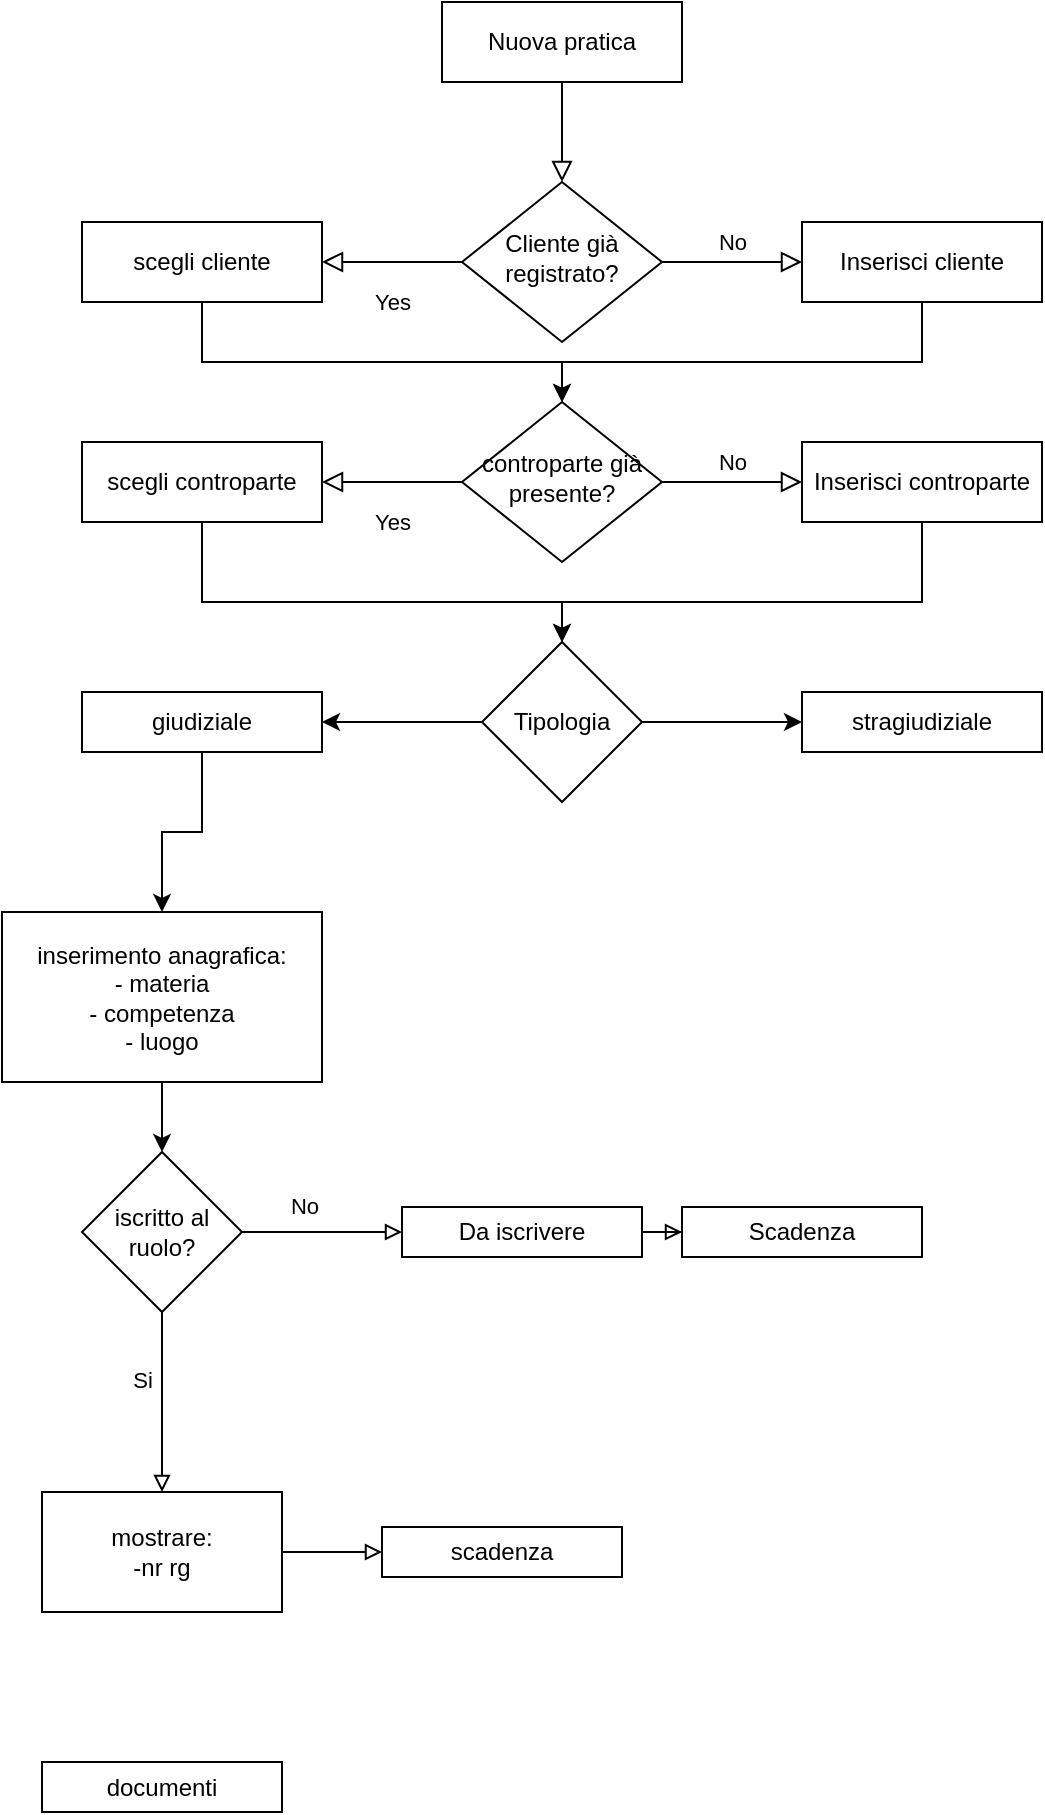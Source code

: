 <mxfile version="14.1.8" type="device"><diagram id="C5RBs43oDa-KdzZeNtuy" name="Page-1"><mxGraphModel dx="1038" dy="652" grid="1" gridSize="10" guides="1" tooltips="1" connect="1" arrows="1" fold="1" page="1" pageScale="1" pageWidth="827" pageHeight="1169" math="0" shadow="0"><root><mxCell id="WIyWlLk6GJQsqaUBKTNV-0"/><mxCell id="WIyWlLk6GJQsqaUBKTNV-1" parent="WIyWlLk6GJQsqaUBKTNV-0"/><mxCell id="WIyWlLk6GJQsqaUBKTNV-2" value="" style="rounded=0;html=1;jettySize=auto;orthogonalLoop=1;fontSize=11;endArrow=block;endFill=0;endSize=8;strokeWidth=1;shadow=0;labelBackgroundColor=none;edgeStyle=orthogonalEdgeStyle;" parent="WIyWlLk6GJQsqaUBKTNV-1" source="WIyWlLk6GJQsqaUBKTNV-3" target="WIyWlLk6GJQsqaUBKTNV-6" edge="1"><mxGeometry relative="1" as="geometry"/></mxCell><mxCell id="WIyWlLk6GJQsqaUBKTNV-3" value="Nuova pratica" style="rounded=1;whiteSpace=wrap;html=1;fontSize=12;glass=0;strokeWidth=1;shadow=0;arcSize=0;" parent="WIyWlLk6GJQsqaUBKTNV-1" vertex="1"><mxGeometry x="360" y="10" width="120" height="40" as="geometry"/></mxCell><mxCell id="WIyWlLk6GJQsqaUBKTNV-5" value="No" style="edgeStyle=orthogonalEdgeStyle;rounded=0;html=1;jettySize=auto;orthogonalLoop=1;fontSize=11;endArrow=block;endFill=0;endSize=8;strokeWidth=1;shadow=0;labelBackgroundColor=none;" parent="WIyWlLk6GJQsqaUBKTNV-1" source="WIyWlLk6GJQsqaUBKTNV-6" target="WIyWlLk6GJQsqaUBKTNV-7" edge="1"><mxGeometry y="10" relative="1" as="geometry"><mxPoint as="offset"/></mxGeometry></mxCell><mxCell id="WIyWlLk6GJQsqaUBKTNV-6" value="Cliente già registrato?" style="rhombus;whiteSpace=wrap;html=1;shadow=0;fontFamily=Helvetica;fontSize=12;align=center;strokeWidth=1;spacing=6;spacingTop=-4;" parent="WIyWlLk6GJQsqaUBKTNV-1" vertex="1"><mxGeometry x="370" y="100" width="100" height="80" as="geometry"/></mxCell><mxCell id="VULwRWqhAuvpgKLgebso-26" style="edgeStyle=orthogonalEdgeStyle;rounded=0;orthogonalLoop=1;jettySize=auto;html=1;entryX=0.5;entryY=0;entryDx=0;entryDy=0;" edge="1" parent="WIyWlLk6GJQsqaUBKTNV-1" source="WIyWlLk6GJQsqaUBKTNV-7" target="VULwRWqhAuvpgKLgebso-13"><mxGeometry relative="1" as="geometry"><Array as="points"><mxPoint x="600" y="190"/><mxPoint x="420" y="190"/></Array></mxGeometry></mxCell><mxCell id="WIyWlLk6GJQsqaUBKTNV-7" value="Inserisci cliente" style="rounded=1;whiteSpace=wrap;html=1;fontSize=12;glass=0;strokeWidth=1;shadow=0;arcSize=0;" parent="WIyWlLk6GJQsqaUBKTNV-1" vertex="1"><mxGeometry x="540" y="120" width="120" height="40" as="geometry"/></mxCell><mxCell id="VULwRWqhAuvpgKLgebso-27" style="edgeStyle=orthogonalEdgeStyle;rounded=0;orthogonalLoop=1;jettySize=auto;html=1;entryX=0.5;entryY=0;entryDx=0;entryDy=0;" edge="1" parent="WIyWlLk6GJQsqaUBKTNV-1" source="VULwRWqhAuvpgKLgebso-0" target="VULwRWqhAuvpgKLgebso-13"><mxGeometry relative="1" as="geometry"><Array as="points"><mxPoint x="240" y="190"/><mxPoint x="420" y="190"/></Array></mxGeometry></mxCell><mxCell id="VULwRWqhAuvpgKLgebso-0" value="scegli cliente" style="rounded=1;whiteSpace=wrap;html=1;fontSize=12;glass=0;strokeWidth=1;shadow=0;arcSize=0;" vertex="1" parent="WIyWlLk6GJQsqaUBKTNV-1"><mxGeometry x="180" y="120" width="120" height="40" as="geometry"/></mxCell><mxCell id="VULwRWqhAuvpgKLgebso-1" value="Yes" style="rounded=0;html=1;jettySize=auto;orthogonalLoop=1;fontSize=11;endArrow=block;endFill=0;endSize=8;strokeWidth=1;shadow=0;labelBackgroundColor=none;edgeStyle=orthogonalEdgeStyle;" edge="1" parent="WIyWlLk6GJQsqaUBKTNV-1" source="WIyWlLk6GJQsqaUBKTNV-6" target="VULwRWqhAuvpgKLgebso-0"><mxGeometry y="20" relative="1" as="geometry"><mxPoint as="offset"/><mxPoint x="370" y="140" as="sourcePoint"/><mxPoint x="80" y="440" as="targetPoint"/></mxGeometry></mxCell><mxCell id="VULwRWqhAuvpgKLgebso-12" value="No" style="edgeStyle=orthogonalEdgeStyle;rounded=0;html=1;jettySize=auto;orthogonalLoop=1;fontSize=11;endArrow=block;endFill=0;endSize=8;strokeWidth=1;shadow=0;labelBackgroundColor=none;" edge="1" parent="WIyWlLk6GJQsqaUBKTNV-1" source="VULwRWqhAuvpgKLgebso-13" target="VULwRWqhAuvpgKLgebso-15"><mxGeometry y="10" relative="1" as="geometry"><mxPoint as="offset"/></mxGeometry></mxCell><mxCell id="VULwRWqhAuvpgKLgebso-13" value="controparte già presente?" style="rhombus;whiteSpace=wrap;html=1;shadow=0;fontFamily=Helvetica;fontSize=12;align=center;strokeWidth=1;spacing=6;spacingTop=-4;" vertex="1" parent="WIyWlLk6GJQsqaUBKTNV-1"><mxGeometry x="370" y="210" width="100" height="80" as="geometry"/></mxCell><mxCell id="VULwRWqhAuvpgKLgebso-20" value="" style="edgeStyle=orthogonalEdgeStyle;rounded=0;orthogonalLoop=1;jettySize=auto;html=1;" edge="1" parent="WIyWlLk6GJQsqaUBKTNV-1" source="VULwRWqhAuvpgKLgebso-15" target="VULwRWqhAuvpgKLgebso-19"><mxGeometry relative="1" as="geometry"><Array as="points"><mxPoint x="600" y="310"/><mxPoint x="420" y="310"/></Array></mxGeometry></mxCell><mxCell id="VULwRWqhAuvpgKLgebso-15" value="Inserisci controparte" style="rounded=1;whiteSpace=wrap;html=1;fontSize=12;glass=0;strokeWidth=1;shadow=0;arcSize=0;" vertex="1" parent="WIyWlLk6GJQsqaUBKTNV-1"><mxGeometry x="540" y="230" width="120" height="40" as="geometry"/></mxCell><mxCell id="VULwRWqhAuvpgKLgebso-21" style="edgeStyle=orthogonalEdgeStyle;rounded=0;orthogonalLoop=1;jettySize=auto;html=1;entryX=0.5;entryY=0;entryDx=0;entryDy=0;" edge="1" parent="WIyWlLk6GJQsqaUBKTNV-1" source="VULwRWqhAuvpgKLgebso-17" target="VULwRWqhAuvpgKLgebso-19"><mxGeometry relative="1" as="geometry"><Array as="points"><mxPoint x="240" y="310"/><mxPoint x="420" y="310"/></Array></mxGeometry></mxCell><mxCell id="VULwRWqhAuvpgKLgebso-17" value="scegli controparte" style="rounded=1;whiteSpace=wrap;html=1;fontSize=12;glass=0;strokeWidth=1;shadow=0;arcSize=0;" vertex="1" parent="WIyWlLk6GJQsqaUBKTNV-1"><mxGeometry x="180" y="230" width="120" height="40" as="geometry"/></mxCell><mxCell id="VULwRWqhAuvpgKLgebso-18" value="Yes" style="rounded=0;html=1;jettySize=auto;orthogonalLoop=1;fontSize=11;endArrow=block;endFill=0;endSize=8;strokeWidth=1;shadow=0;labelBackgroundColor=none;edgeStyle=orthogonalEdgeStyle;" edge="1" parent="WIyWlLk6GJQsqaUBKTNV-1" source="VULwRWqhAuvpgKLgebso-13" target="VULwRWqhAuvpgKLgebso-17"><mxGeometry y="20" relative="1" as="geometry"><mxPoint as="offset"/><mxPoint x="370" y="250" as="sourcePoint"/><mxPoint x="80" y="550" as="targetPoint"/></mxGeometry></mxCell><mxCell id="VULwRWqhAuvpgKLgebso-23" value="" style="edgeStyle=orthogonalEdgeStyle;rounded=0;orthogonalLoop=1;jettySize=auto;html=1;" edge="1" parent="WIyWlLk6GJQsqaUBKTNV-1" source="VULwRWqhAuvpgKLgebso-19" target="VULwRWqhAuvpgKLgebso-22"><mxGeometry relative="1" as="geometry"/></mxCell><mxCell id="VULwRWqhAuvpgKLgebso-25" value="" style="edgeStyle=orthogonalEdgeStyle;rounded=0;orthogonalLoop=1;jettySize=auto;html=1;" edge="1" parent="WIyWlLk6GJQsqaUBKTNV-1" source="VULwRWqhAuvpgKLgebso-19" target="VULwRWqhAuvpgKLgebso-24"><mxGeometry relative="1" as="geometry"/></mxCell><mxCell id="VULwRWqhAuvpgKLgebso-19" value="Tipologia" style="rhombus;whiteSpace=wrap;html=1;rounded=1;shadow=0;strokeWidth=1;glass=0;arcSize=0;" vertex="1" parent="WIyWlLk6GJQsqaUBKTNV-1"><mxGeometry x="380" y="330" width="80" height="80" as="geometry"/></mxCell><mxCell id="VULwRWqhAuvpgKLgebso-30" value="" style="edgeStyle=orthogonalEdgeStyle;rounded=0;orthogonalLoop=1;jettySize=auto;html=1;" edge="1" parent="WIyWlLk6GJQsqaUBKTNV-1" source="VULwRWqhAuvpgKLgebso-22" target="VULwRWqhAuvpgKLgebso-29"><mxGeometry relative="1" as="geometry"/></mxCell><mxCell id="VULwRWqhAuvpgKLgebso-22" value="giudiziale" style="whiteSpace=wrap;html=1;rounded=1;shadow=0;strokeWidth=1;glass=0;arcSize=0;" vertex="1" parent="WIyWlLk6GJQsqaUBKTNV-1"><mxGeometry x="180" y="355" width="120" height="30" as="geometry"/></mxCell><mxCell id="VULwRWqhAuvpgKLgebso-24" value="stragiudiziale" style="whiteSpace=wrap;html=1;rounded=1;shadow=0;strokeWidth=1;glass=0;arcSize=0;" vertex="1" parent="WIyWlLk6GJQsqaUBKTNV-1"><mxGeometry x="540" y="355" width="120" height="30" as="geometry"/></mxCell><mxCell id="VULwRWqhAuvpgKLgebso-32" value="" style="edgeStyle=orthogonalEdgeStyle;rounded=0;orthogonalLoop=1;jettySize=auto;html=1;" edge="1" parent="WIyWlLk6GJQsqaUBKTNV-1" source="VULwRWqhAuvpgKLgebso-29" target="VULwRWqhAuvpgKLgebso-31"><mxGeometry relative="1" as="geometry"/></mxCell><mxCell id="VULwRWqhAuvpgKLgebso-29" value="inserimento anagrafica:&lt;br&gt;- materia&lt;br&gt;- competenza&lt;br&gt;- luogo" style="whiteSpace=wrap;html=1;rounded=1;shadow=0;strokeWidth=1;glass=0;arcSize=0;" vertex="1" parent="WIyWlLk6GJQsqaUBKTNV-1"><mxGeometry x="140" y="465" width="160" height="85" as="geometry"/></mxCell><mxCell id="VULwRWqhAuvpgKLgebso-35" style="edgeStyle=orthogonalEdgeStyle;rounded=0;orthogonalLoop=1;jettySize=auto;html=1;entryX=0;entryY=0.5;entryDx=0;entryDy=0;endArrow=block;endFill=0;" edge="1" parent="WIyWlLk6GJQsqaUBKTNV-1" source="VULwRWqhAuvpgKLgebso-31" target="VULwRWqhAuvpgKLgebso-33"><mxGeometry relative="1" as="geometry"/></mxCell><mxCell id="VULwRWqhAuvpgKLgebso-39" value="No" style="edgeLabel;html=1;align=center;verticalAlign=bottom;resizable=0;points=[];" vertex="1" connectable="0" parent="VULwRWqhAuvpgKLgebso-35"><mxGeometry x="-0.227" y="-3" relative="1" as="geometry"><mxPoint y="-8" as="offset"/></mxGeometry></mxCell><mxCell id="VULwRWqhAuvpgKLgebso-42" value="" style="edgeStyle=orthogonalEdgeStyle;rounded=0;orthogonalLoop=1;jettySize=auto;html=1;endArrow=block;endFill=0;" edge="1" parent="WIyWlLk6GJQsqaUBKTNV-1" source="VULwRWqhAuvpgKLgebso-31" target="VULwRWqhAuvpgKLgebso-41"><mxGeometry relative="1" as="geometry"/></mxCell><mxCell id="VULwRWqhAuvpgKLgebso-43" value="Si" style="edgeLabel;html=1;align=center;verticalAlign=middle;resizable=0;points=[];" vertex="1" connectable="0" parent="VULwRWqhAuvpgKLgebso-42"><mxGeometry x="-0.253" relative="1" as="geometry"><mxPoint x="-10" as="offset"/></mxGeometry></mxCell><mxCell id="VULwRWqhAuvpgKLgebso-31" value="iscritto al ruolo?" style="rhombus;whiteSpace=wrap;html=1;rounded=1;shadow=0;strokeWidth=1;glass=0;arcSize=0;" vertex="1" parent="WIyWlLk6GJQsqaUBKTNV-1"><mxGeometry x="180" y="585" width="80" height="80" as="geometry"/></mxCell><mxCell id="VULwRWqhAuvpgKLgebso-45" value="" style="edgeStyle=orthogonalEdgeStyle;rounded=0;orthogonalLoop=1;jettySize=auto;html=1;endArrow=block;endFill=0;" edge="1" parent="WIyWlLk6GJQsqaUBKTNV-1" source="VULwRWqhAuvpgKLgebso-33" target="VULwRWqhAuvpgKLgebso-44"><mxGeometry relative="1" as="geometry"/></mxCell><mxCell id="VULwRWqhAuvpgKLgebso-33" value="Da iscrivere" style="whiteSpace=wrap;html=1;rounded=1;shadow=0;strokeWidth=1;glass=0;arcSize=0;" vertex="1" parent="WIyWlLk6GJQsqaUBKTNV-1"><mxGeometry x="340" y="612.5" width="120" height="25" as="geometry"/></mxCell><mxCell id="VULwRWqhAuvpgKLgebso-47" value="" style="edgeStyle=orthogonalEdgeStyle;rounded=0;orthogonalLoop=1;jettySize=auto;html=1;endArrow=block;endFill=0;" edge="1" parent="WIyWlLk6GJQsqaUBKTNV-1" source="VULwRWqhAuvpgKLgebso-41" target="VULwRWqhAuvpgKLgebso-46"><mxGeometry relative="1" as="geometry"/></mxCell><mxCell id="VULwRWqhAuvpgKLgebso-41" value="mostrare:&lt;br&gt;-nr rg" style="whiteSpace=wrap;html=1;rounded=1;shadow=0;strokeWidth=1;glass=0;arcSize=0;" vertex="1" parent="WIyWlLk6GJQsqaUBKTNV-1"><mxGeometry x="160" y="755" width="120" height="60" as="geometry"/></mxCell><mxCell id="VULwRWqhAuvpgKLgebso-44" value="Scadenza" style="whiteSpace=wrap;html=1;rounded=1;shadow=0;strokeWidth=1;glass=0;arcSize=0;" vertex="1" parent="WIyWlLk6GJQsqaUBKTNV-1"><mxGeometry x="480" y="612.5" width="120" height="25" as="geometry"/></mxCell><mxCell id="VULwRWqhAuvpgKLgebso-46" value="scadenza" style="whiteSpace=wrap;html=1;rounded=1;shadow=0;strokeWidth=1;glass=0;arcSize=0;" vertex="1" parent="WIyWlLk6GJQsqaUBKTNV-1"><mxGeometry x="330" y="772.5" width="120" height="25" as="geometry"/></mxCell><mxCell id="VULwRWqhAuvpgKLgebso-48" value="documenti" style="whiteSpace=wrap;html=1;rounded=1;shadow=0;strokeWidth=1;glass=0;arcSize=0;" vertex="1" parent="WIyWlLk6GJQsqaUBKTNV-1"><mxGeometry x="160" y="890" width="120" height="25" as="geometry"/></mxCell></root></mxGraphModel></diagram></mxfile>
